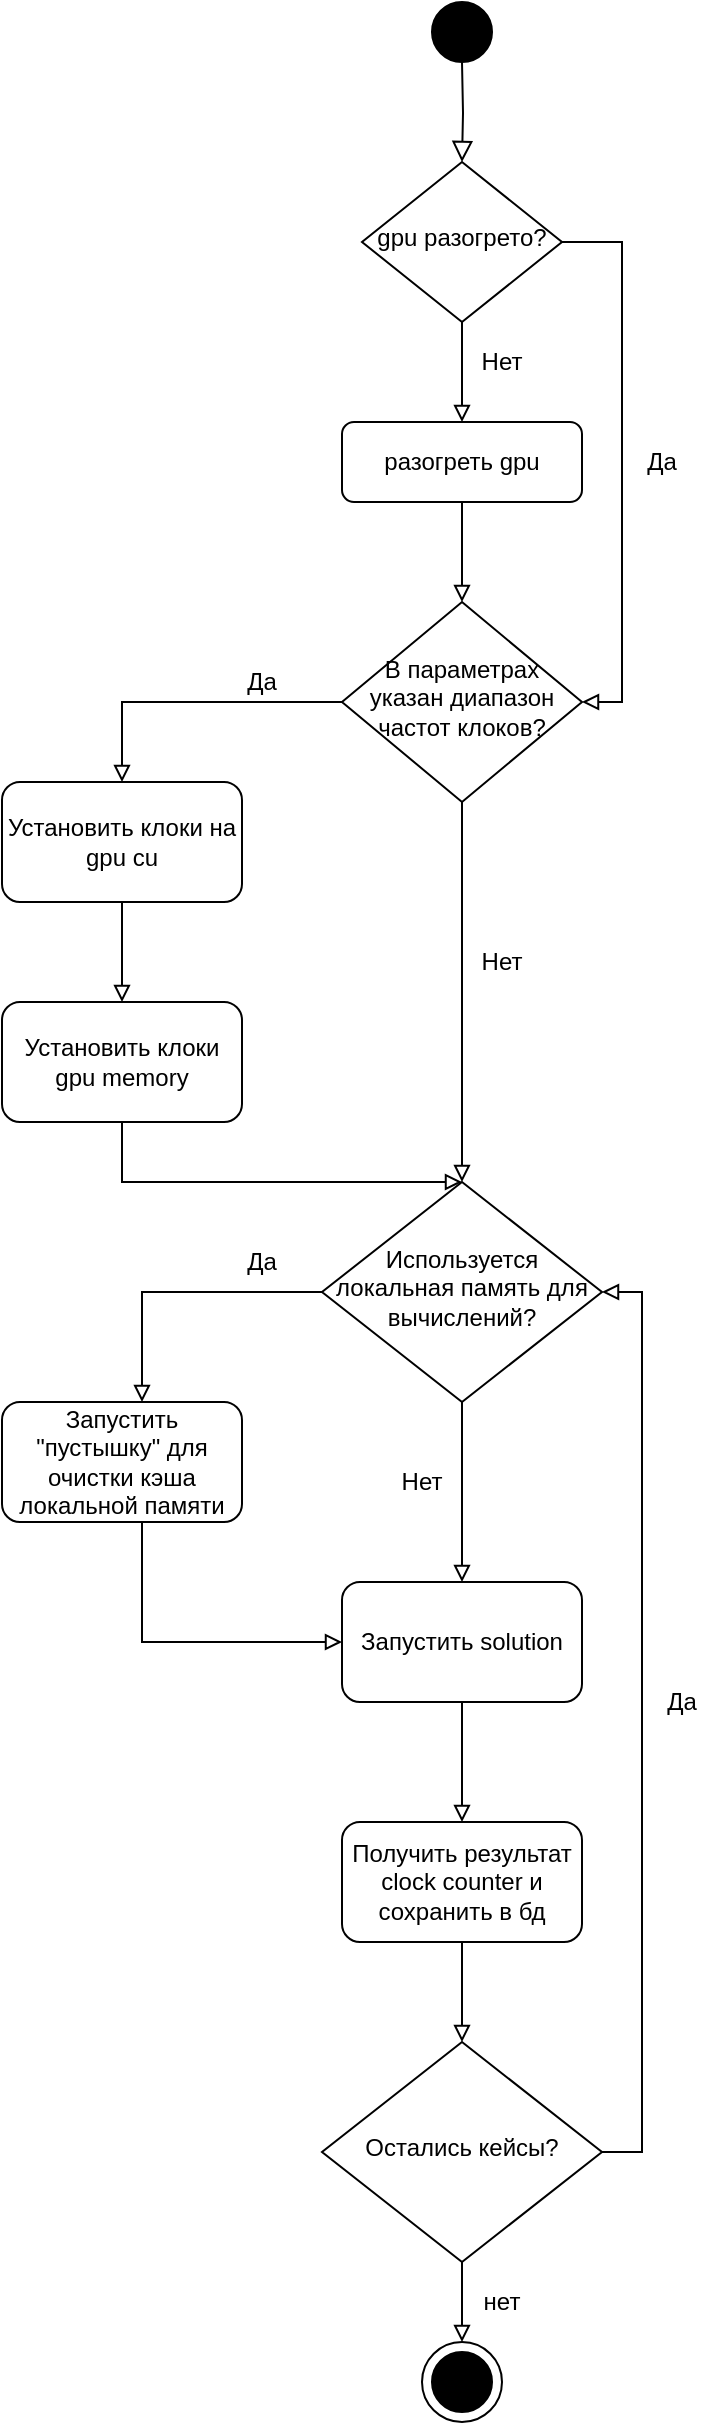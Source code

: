 <mxfile version="13.8.6" type="device"><diagram id="C5RBs43oDa-KdzZeNtuy" name="Page-1"><mxGraphModel dx="2249" dy="705" grid="1" gridSize="10" guides="1" tooltips="1" connect="1" arrows="1" fold="1" page="1" pageScale="1" pageWidth="827" pageHeight="1169" math="0" shadow="0"><root><mxCell id="WIyWlLk6GJQsqaUBKTNV-0"/><mxCell id="WIyWlLk6GJQsqaUBKTNV-1" parent="WIyWlLk6GJQsqaUBKTNV-0"/><mxCell id="WIyWlLk6GJQsqaUBKTNV-2" value="" style="rounded=0;html=1;jettySize=auto;orthogonalLoop=1;fontSize=11;endArrow=block;endFill=0;endSize=8;strokeWidth=1;shadow=0;labelBackgroundColor=none;edgeStyle=orthogonalEdgeStyle;" parent="WIyWlLk6GJQsqaUBKTNV-1" target="WIyWlLk6GJQsqaUBKTNV-6" edge="1"><mxGeometry relative="1" as="geometry"><mxPoint x="220" y="120" as="sourcePoint"/></mxGeometry></mxCell><mxCell id="ARlaoupeHhtk54OK-K5d-8" style="edgeStyle=orthogonalEdgeStyle;rounded=0;orthogonalLoop=1;jettySize=auto;html=1;entryX=1;entryY=0.5;entryDx=0;entryDy=0;endArrow=block;endFill=0;" parent="WIyWlLk6GJQsqaUBKTNV-1" source="WIyWlLk6GJQsqaUBKTNV-6" target="WIyWlLk6GJQsqaUBKTNV-10" edge="1"><mxGeometry relative="1" as="geometry"><Array as="points"><mxPoint x="300" y="210"/><mxPoint x="300" y="440"/></Array></mxGeometry></mxCell><mxCell id="ARlaoupeHhtk54OK-K5d-10" style="edgeStyle=orthogonalEdgeStyle;rounded=0;orthogonalLoop=1;jettySize=auto;html=1;endArrow=block;endFill=0;" parent="WIyWlLk6GJQsqaUBKTNV-1" source="WIyWlLk6GJQsqaUBKTNV-6" target="WIyWlLk6GJQsqaUBKTNV-7" edge="1"><mxGeometry relative="1" as="geometry"/></mxCell><mxCell id="WIyWlLk6GJQsqaUBKTNV-6" value="gpu разогрето?" style="rhombus;whiteSpace=wrap;html=1;shadow=0;fontFamily=Helvetica;fontSize=12;align=center;strokeWidth=1;spacing=6;spacingTop=-4;" parent="WIyWlLk6GJQsqaUBKTNV-1" vertex="1"><mxGeometry x="170" y="170" width="100" height="80" as="geometry"/></mxCell><mxCell id="ARlaoupeHhtk54OK-K5d-1" style="edgeStyle=orthogonalEdgeStyle;rounded=0;orthogonalLoop=1;jettySize=auto;html=1;exitX=0.5;exitY=1;exitDx=0;exitDy=0;endArrow=block;endFill=0;" parent="WIyWlLk6GJQsqaUBKTNV-1" source="WIyWlLk6GJQsqaUBKTNV-7" target="WIyWlLk6GJQsqaUBKTNV-10" edge="1"><mxGeometry relative="1" as="geometry"><Array as="points"><mxPoint x="220" y="390"/><mxPoint x="220" y="390"/></Array></mxGeometry></mxCell><mxCell id="ARlaoupeHhtk54OK-K5d-12" style="edgeStyle=orthogonalEdgeStyle;rounded=0;orthogonalLoop=1;jettySize=auto;html=1;endArrow=block;endFill=0;entryX=0.5;entryY=0;entryDx=0;entryDy=0;" parent="WIyWlLk6GJQsqaUBKTNV-1" source="WIyWlLk6GJQsqaUBKTNV-10" target="ARlaoupeHhtk54OK-K5d-4" edge="1"><mxGeometry relative="1" as="geometry"><Array as="points"><mxPoint x="50" y="440"/></Array></mxGeometry></mxCell><mxCell id="ARlaoupeHhtk54OK-K5d-31" style="edgeStyle=orthogonalEdgeStyle;rounded=0;orthogonalLoop=1;jettySize=auto;html=1;endArrow=block;endFill=0;entryX=0.5;entryY=0;entryDx=0;entryDy=0;" parent="WIyWlLk6GJQsqaUBKTNV-1" source="WIyWlLk6GJQsqaUBKTNV-10" target="ARlaoupeHhtk54OK-K5d-15" edge="1"><mxGeometry relative="1" as="geometry"><Array as="points"><mxPoint x="220" y="580"/><mxPoint x="220" y="580"/></Array><mxPoint x="160" y="690" as="targetPoint"/></mxGeometry></mxCell><mxCell id="WIyWlLk6GJQsqaUBKTNV-10" value="В параметрах указан диапазон частот клоков?" style="rhombus;whiteSpace=wrap;html=1;shadow=0;fontFamily=Helvetica;fontSize=12;align=center;strokeWidth=1;spacing=6;spacingTop=-4;" parent="WIyWlLk6GJQsqaUBKTNV-1" vertex="1"><mxGeometry x="160" y="390" width="120" height="100" as="geometry"/></mxCell><mxCell id="ARlaoupeHhtk54OK-K5d-0" value="" style="ellipse;whiteSpace=wrap;html=1;aspect=fixed;fillColor=#000000;" parent="WIyWlLk6GJQsqaUBKTNV-1" vertex="1"><mxGeometry x="205" y="90" width="30" height="30" as="geometry"/></mxCell><mxCell id="PUBh7Sp46gWa4KYfXEcn-9" style="edgeStyle=elbowEdgeStyle;rounded=0;orthogonalLoop=1;jettySize=auto;html=1;endArrow=block;endFill=0;" edge="1" parent="WIyWlLk6GJQsqaUBKTNV-1" source="ARlaoupeHhtk54OK-K5d-4" target="PUBh7Sp46gWa4KYfXEcn-8"><mxGeometry relative="1" as="geometry"/></mxCell><mxCell id="ARlaoupeHhtk54OK-K5d-4" value="Установить клоки на gpu cu" style="rounded=1;whiteSpace=wrap;html=1;" parent="WIyWlLk6GJQsqaUBKTNV-1" vertex="1"><mxGeometry x="-10" y="480" width="120" height="60" as="geometry"/></mxCell><mxCell id="WIyWlLk6GJQsqaUBKTNV-7" value="разогреть gpu" style="rounded=1;whiteSpace=wrap;html=1;fontSize=12;glass=0;strokeWidth=1;shadow=0;" parent="WIyWlLk6GJQsqaUBKTNV-1" vertex="1"><mxGeometry x="160" y="300" width="120" height="40" as="geometry"/></mxCell><mxCell id="ARlaoupeHhtk54OK-K5d-9" value="Да" style="text;html=1;strokeColor=none;fillColor=none;align=center;verticalAlign=middle;whiteSpace=wrap;rounded=0;" parent="WIyWlLk6GJQsqaUBKTNV-1" vertex="1"><mxGeometry x="300" y="310" width="40" height="20" as="geometry"/></mxCell><mxCell id="ARlaoupeHhtk54OK-K5d-11" value="Нет" style="text;html=1;strokeColor=none;fillColor=none;align=center;verticalAlign=middle;whiteSpace=wrap;rounded=0;" parent="WIyWlLk6GJQsqaUBKTNV-1" vertex="1"><mxGeometry x="220" y="260" width="40" height="20" as="geometry"/></mxCell><mxCell id="ARlaoupeHhtk54OK-K5d-13" value="Да" style="text;html=1;strokeColor=none;fillColor=none;align=center;verticalAlign=middle;whiteSpace=wrap;rounded=0;" parent="WIyWlLk6GJQsqaUBKTNV-1" vertex="1"><mxGeometry x="100" y="420" width="40" height="20" as="geometry"/></mxCell><mxCell id="ARlaoupeHhtk54OK-K5d-18" style="edgeStyle=orthogonalEdgeStyle;rounded=0;orthogonalLoop=1;jettySize=auto;html=1;endArrow=block;endFill=0;" parent="WIyWlLk6GJQsqaUBKTNV-1" source="ARlaoupeHhtk54OK-K5d-15" target="ARlaoupeHhtk54OK-K5d-17" edge="1"><mxGeometry relative="1" as="geometry"><Array as="points"><mxPoint x="60" y="735"/></Array></mxGeometry></mxCell><mxCell id="PUBh7Sp46gWa4KYfXEcn-2" style="edgeStyle=orthogonalEdgeStyle;rounded=0;orthogonalLoop=1;jettySize=auto;html=1;endArrow=block;endFill=0;entryX=0.5;entryY=0;entryDx=0;entryDy=0;" edge="1" parent="WIyWlLk6GJQsqaUBKTNV-1" source="ARlaoupeHhtk54OK-K5d-15" target="PUBh7Sp46gWa4KYfXEcn-0"><mxGeometry relative="1" as="geometry"><Array as="points"/></mxGeometry></mxCell><mxCell id="ARlaoupeHhtk54OK-K5d-15" value="Используется локальная память для вычислений?" style="rhombus;whiteSpace=wrap;html=1;shadow=0;fontFamily=Helvetica;fontSize=12;align=center;strokeWidth=1;spacing=6;spacingTop=-4;" parent="WIyWlLk6GJQsqaUBKTNV-1" vertex="1"><mxGeometry x="150" y="680" width="140" height="110" as="geometry"/></mxCell><mxCell id="ARlaoupeHhtk54OK-K5d-17" value="Запустить &quot;пустышку&quot; для очистки кэша локальной памяти" style="rounded=1;whiteSpace=wrap;html=1;" parent="WIyWlLk6GJQsqaUBKTNV-1" vertex="1"><mxGeometry x="-10" y="790" width="120" height="60" as="geometry"/></mxCell><mxCell id="ARlaoupeHhtk54OK-K5d-19" value="Да" style="text;html=1;strokeColor=none;fillColor=none;align=center;verticalAlign=middle;whiteSpace=wrap;rounded=0;" parent="WIyWlLk6GJQsqaUBKTNV-1" vertex="1"><mxGeometry x="100" y="710" width="40" height="20" as="geometry"/></mxCell><mxCell id="ARlaoupeHhtk54OK-K5d-29" style="rounded=0;orthogonalLoop=1;jettySize=auto;html=1;endArrow=block;endFill=0;exitX=1;exitY=0.5;exitDx=0;exitDy=0;edgeStyle=elbowEdgeStyle;" parent="WIyWlLk6GJQsqaUBKTNV-1" source="ARlaoupeHhtk54OK-K5d-20" target="ARlaoupeHhtk54OK-K5d-15" edge="1"><mxGeometry relative="1" as="geometry"><Array as="points"><mxPoint x="310" y="938"/></Array><mxPoint x="280" y="690" as="targetPoint"/></mxGeometry></mxCell><mxCell id="ARlaoupeHhtk54OK-K5d-25" value="" style="ellipse;whiteSpace=wrap;html=1;aspect=fixed;fillColor=#ffffff;" parent="WIyWlLk6GJQsqaUBKTNV-1" vertex="1"><mxGeometry x="200" y="1260" width="40" height="40" as="geometry"/></mxCell><mxCell id="ARlaoupeHhtk54OK-K5d-26" value="" style="ellipse;whiteSpace=wrap;html=1;aspect=fixed;fillColor=#000000;" parent="WIyWlLk6GJQsqaUBKTNV-1" vertex="1"><mxGeometry x="205" y="1265" width="30" height="30" as="geometry"/></mxCell><mxCell id="ARlaoupeHhtk54OK-K5d-28" value="нет" style="text;html=1;strokeColor=none;fillColor=none;align=center;verticalAlign=middle;whiteSpace=wrap;rounded=0;" parent="WIyWlLk6GJQsqaUBKTNV-1" vertex="1"><mxGeometry x="220" y="1230" width="40" height="20" as="geometry"/></mxCell><mxCell id="ARlaoupeHhtk54OK-K5d-30" value="Да" style="text;html=1;strokeColor=none;fillColor=none;align=center;verticalAlign=middle;whiteSpace=wrap;rounded=0;" parent="WIyWlLk6GJQsqaUBKTNV-1" vertex="1"><mxGeometry x="310" y="930" width="40" height="20" as="geometry"/></mxCell><mxCell id="ARlaoupeHhtk54OK-K5d-32" value="Нет" style="text;html=1;strokeColor=none;fillColor=none;align=center;verticalAlign=middle;whiteSpace=wrap;rounded=0;" parent="WIyWlLk6GJQsqaUBKTNV-1" vertex="1"><mxGeometry x="220" y="560" width="40" height="20" as="geometry"/></mxCell><mxCell id="PUBh7Sp46gWa4KYfXEcn-13" style="edgeStyle=elbowEdgeStyle;rounded=0;orthogonalLoop=1;jettySize=auto;html=1;endArrow=block;endFill=0;" edge="1" parent="WIyWlLk6GJQsqaUBKTNV-1" source="PUBh7Sp46gWa4KYfXEcn-0" target="PUBh7Sp46gWa4KYfXEcn-11"><mxGeometry relative="1" as="geometry"/></mxCell><mxCell id="PUBh7Sp46gWa4KYfXEcn-0" value="Запустить solution" style="rounded=1;whiteSpace=wrap;html=1;" vertex="1" parent="WIyWlLk6GJQsqaUBKTNV-1"><mxGeometry x="160" y="880" width="120" height="60" as="geometry"/></mxCell><mxCell id="PUBh7Sp46gWa4KYfXEcn-3" value="Нет" style="text;html=1;strokeColor=none;fillColor=none;align=center;verticalAlign=middle;whiteSpace=wrap;rounded=0;" vertex="1" parent="WIyWlLk6GJQsqaUBKTNV-1"><mxGeometry x="180" y="820" width="40" height="20" as="geometry"/></mxCell><mxCell id="PUBh7Sp46gWa4KYfXEcn-15" style="edgeStyle=elbowEdgeStyle;rounded=0;orthogonalLoop=1;jettySize=auto;html=1;entryX=0.5;entryY=0;entryDx=0;entryDy=0;endArrow=block;endFill=0;" edge="1" parent="WIyWlLk6GJQsqaUBKTNV-1" source="ARlaoupeHhtk54OK-K5d-20" target="ARlaoupeHhtk54OK-K5d-25"><mxGeometry relative="1" as="geometry"/></mxCell><mxCell id="ARlaoupeHhtk54OK-K5d-20" value="Остались кейсы?" style="rhombus;whiteSpace=wrap;html=1;shadow=0;fontFamily=Helvetica;fontSize=12;align=center;strokeWidth=1;spacing=6;spacingTop=-4;" parent="WIyWlLk6GJQsqaUBKTNV-1" vertex="1"><mxGeometry x="150" y="1110" width="140" height="110" as="geometry"/></mxCell><mxCell id="PUBh7Sp46gWa4KYfXEcn-5" style="edgeStyle=orthogonalEdgeStyle;rounded=0;orthogonalLoop=1;jettySize=auto;html=1;endArrow=block;endFill=0;exitX=0.5;exitY=1;exitDx=0;exitDy=0;" edge="1" parent="WIyWlLk6GJQsqaUBKTNV-1" source="ARlaoupeHhtk54OK-K5d-17" target="PUBh7Sp46gWa4KYfXEcn-0"><mxGeometry relative="1" as="geometry"><mxPoint x="20" y="970" as="sourcePoint"/><mxPoint x="220" y="940" as="targetPoint"/><Array as="points"><mxPoint x="60" y="910"/></Array></mxGeometry></mxCell><mxCell id="PUBh7Sp46gWa4KYfXEcn-10" style="edgeStyle=elbowEdgeStyle;rounded=0;orthogonalLoop=1;jettySize=auto;html=1;endArrow=block;endFill=0;entryX=0.5;entryY=0;entryDx=0;entryDy=0;" edge="1" parent="WIyWlLk6GJQsqaUBKTNV-1" source="PUBh7Sp46gWa4KYfXEcn-8" target="ARlaoupeHhtk54OK-K5d-15"><mxGeometry relative="1" as="geometry"><Array as="points"><mxPoint x="50" y="680"/></Array></mxGeometry></mxCell><mxCell id="PUBh7Sp46gWa4KYfXEcn-8" value="Установить клоки gpu memory" style="rounded=1;whiteSpace=wrap;html=1;" vertex="1" parent="WIyWlLk6GJQsqaUBKTNV-1"><mxGeometry x="-10" y="590" width="120" height="60" as="geometry"/></mxCell><mxCell id="PUBh7Sp46gWa4KYfXEcn-14" style="edgeStyle=elbowEdgeStyle;rounded=0;orthogonalLoop=1;jettySize=auto;html=1;endArrow=block;endFill=0;" edge="1" parent="WIyWlLk6GJQsqaUBKTNV-1" source="PUBh7Sp46gWa4KYfXEcn-11" target="ARlaoupeHhtk54OK-K5d-20"><mxGeometry relative="1" as="geometry"/></mxCell><mxCell id="PUBh7Sp46gWa4KYfXEcn-11" value="Получить результат clock counter и сохранить в бд" style="rounded=1;whiteSpace=wrap;html=1;" vertex="1" parent="WIyWlLk6GJQsqaUBKTNV-1"><mxGeometry x="160" y="1000" width="120" height="60" as="geometry"/></mxCell></root></mxGraphModel></diagram></mxfile>
